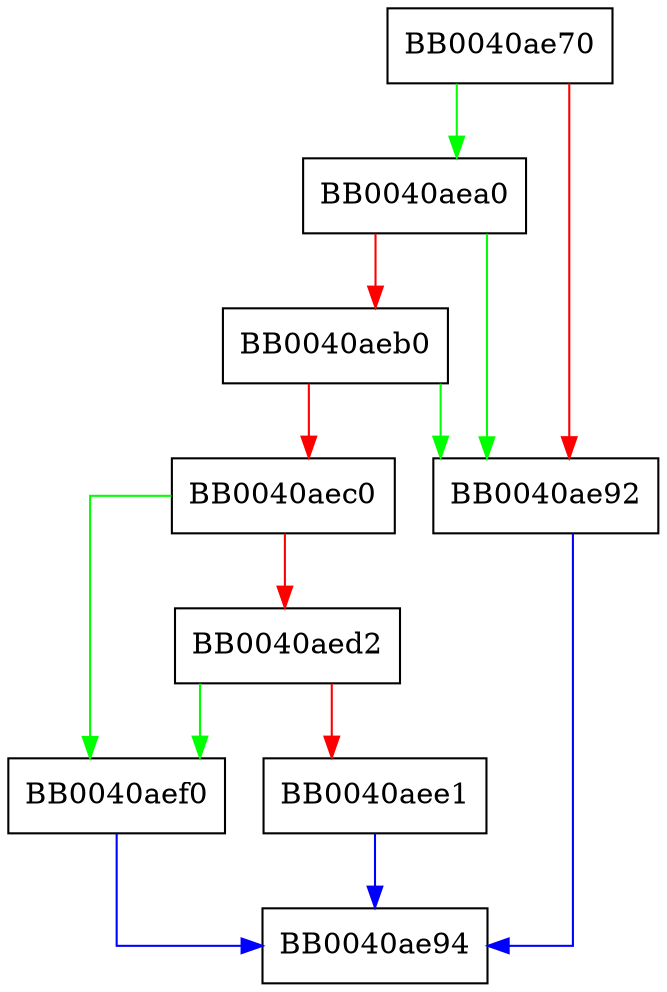 digraph truststore_set_host_etc {
  node [shape="box"];
  graph [splines=ortho];
  BB0040ae70 -> BB0040aea0 [color="green"];
  BB0040ae70 -> BB0040ae92 [color="red"];
  BB0040ae92 -> BB0040ae94 [color="blue"];
  BB0040aea0 -> BB0040ae92 [color="green"];
  BB0040aea0 -> BB0040aeb0 [color="red"];
  BB0040aeb0 -> BB0040ae92 [color="green"];
  BB0040aeb0 -> BB0040aec0 [color="red"];
  BB0040aec0 -> BB0040aef0 [color="green"];
  BB0040aec0 -> BB0040aed2 [color="red"];
  BB0040aed2 -> BB0040aef0 [color="green"];
  BB0040aed2 -> BB0040aee1 [color="red"];
  BB0040aee1 -> BB0040ae94 [color="blue"];
  BB0040aef0 -> BB0040ae94 [color="blue"];
}